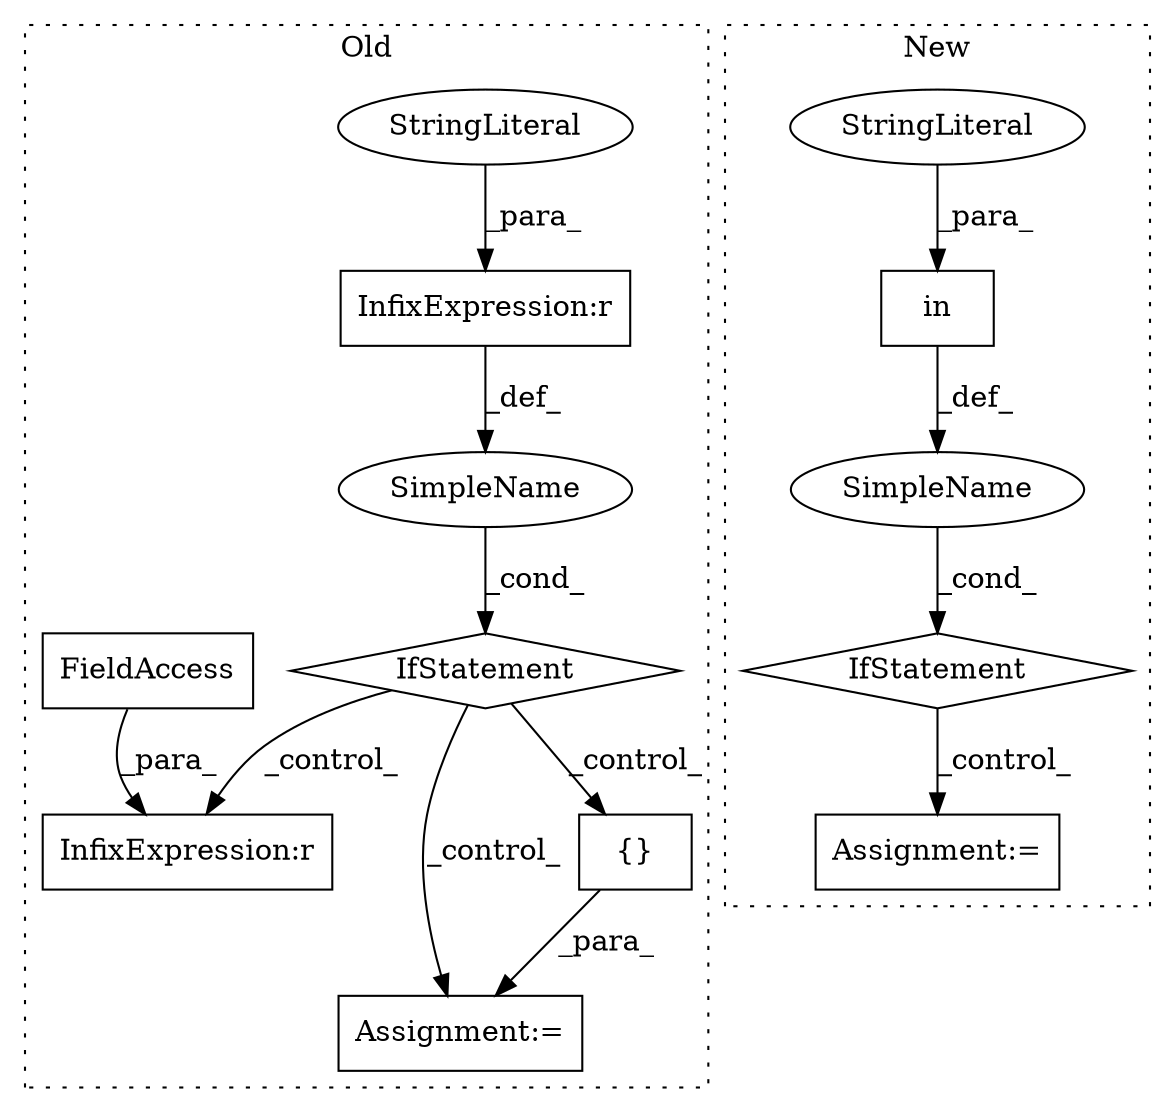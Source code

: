 digraph G {
subgraph cluster0 {
1 [label="{}" a="4" s="1792,1814" l="1,1" shape="box"];
6 [label="Assignment:=" a="7" s="1769" l="1" shape="box"];
8 [label="SimpleName" a="42" s="" l="" shape="ellipse"];
9 [label="IfStatement" a="25" s="1651,1708" l="4,2" shape="diamond"];
10 [label="InfixExpression:r" a="27" s="1667" l="4" shape="box"];
11 [label="StringLiteral" a="45" s="1671" l="7" shape="ellipse"];
12 [label="InfixExpression:r" a="27" s="1876" l="3" shape="box"];
13 [label="FieldAccess" a="22" s="1859" l="17" shape="box"];
label = "Old";
style="dotted";
}
subgraph cluster1 {
2 [label="in" a="105" s="2043" l="34" shape="box"];
3 [label="IfStatement" a="25" s="2034,2107" l="4,2" shape="diamond"];
4 [label="Assignment:=" a="7" s="2123" l="1" shape="box"];
5 [label="SimpleName" a="42" s="" l="" shape="ellipse"];
7 [label="StringLiteral" a="45" s="2043" l="6" shape="ellipse"];
label = "New";
style="dotted";
}
1 -> 6 [label="_para_"];
2 -> 5 [label="_def_"];
3 -> 4 [label="_control_"];
5 -> 3 [label="_cond_"];
7 -> 2 [label="_para_"];
8 -> 9 [label="_cond_"];
9 -> 1 [label="_control_"];
9 -> 12 [label="_control_"];
9 -> 6 [label="_control_"];
10 -> 8 [label="_def_"];
11 -> 10 [label="_para_"];
13 -> 12 [label="_para_"];
}
